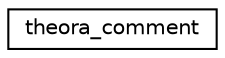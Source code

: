 digraph "Graphical Class Hierarchy"
{
  edge [fontname="Helvetica",fontsize="10",labelfontname="Helvetica",labelfontsize="10"];
  node [fontname="Helvetica",fontsize="10",shape=record];
  rankdir="LR";
  Node1 [label="theora_comment",height=0.2,width=0.4,color="black", fillcolor="white", style="filled",URL="$structtheora__comment.html"];
}
